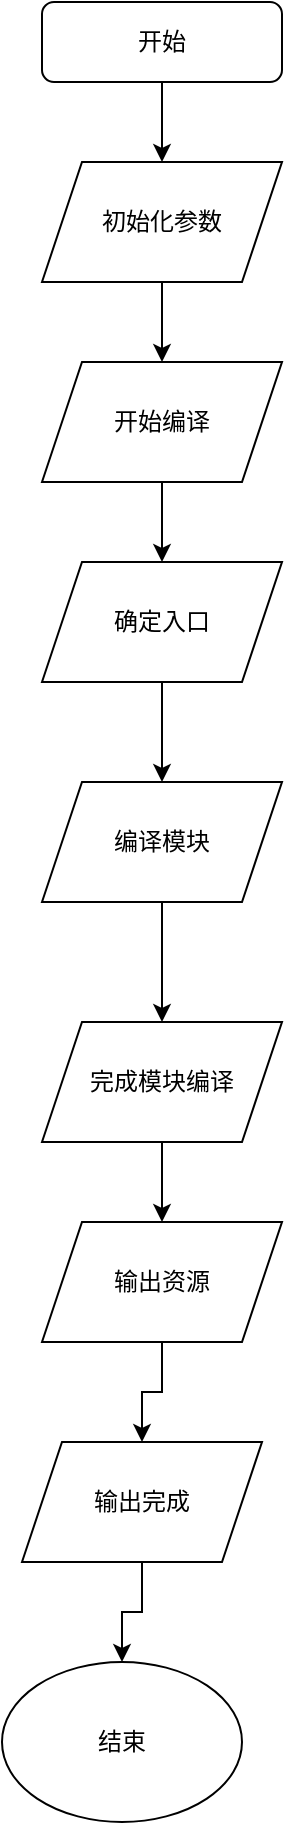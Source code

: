 <mxfile version="13.7.1" type="device"><diagram id="C5RBs43oDa-KdzZeNtuy" name="Page-1"><mxGraphModel dx="706" dy="551" grid="1" gridSize="10" guides="1" tooltips="1" connect="1" arrows="1" fold="1" page="1" pageScale="1" pageWidth="827" pageHeight="1169" math="0" shadow="0"><root><mxCell id="WIyWlLk6GJQsqaUBKTNV-0"/><mxCell id="WIyWlLk6GJQsqaUBKTNV-1" parent="WIyWlLk6GJQsqaUBKTNV-0"/><mxCell id="NNg5l7MwAVzZtWgsmgGF-2" value="" style="edgeStyle=orthogonalEdgeStyle;rounded=0;orthogonalLoop=1;jettySize=auto;html=1;" edge="1" parent="WIyWlLk6GJQsqaUBKTNV-1" source="WIyWlLk6GJQsqaUBKTNV-3" target="NNg5l7MwAVzZtWgsmgGF-0"><mxGeometry relative="1" as="geometry"/></mxCell><mxCell id="WIyWlLk6GJQsqaUBKTNV-3" value="开始" style="rounded=1;whiteSpace=wrap;html=1;fontSize=12;glass=0;strokeWidth=1;shadow=0;" parent="WIyWlLk6GJQsqaUBKTNV-1" vertex="1"><mxGeometry x="160" y="80" width="120" height="40" as="geometry"/></mxCell><mxCell id="NNg5l7MwAVzZtWgsmgGF-3" value="" style="edgeStyle=orthogonalEdgeStyle;rounded=0;orthogonalLoop=1;jettySize=auto;html=1;" edge="1" parent="WIyWlLk6GJQsqaUBKTNV-1" source="NNg5l7MwAVzZtWgsmgGF-0" target="NNg5l7MwAVzZtWgsmgGF-1"><mxGeometry relative="1" as="geometry"/></mxCell><mxCell id="NNg5l7MwAVzZtWgsmgGF-0" value="初始化参数" style="shape=parallelogram;perimeter=parallelogramPerimeter;whiteSpace=wrap;html=1;fixedSize=1;" vertex="1" parent="WIyWlLk6GJQsqaUBKTNV-1"><mxGeometry x="160" y="160" width="120" height="60" as="geometry"/></mxCell><mxCell id="NNg5l7MwAVzZtWgsmgGF-5" value="" style="edgeStyle=orthogonalEdgeStyle;rounded=0;orthogonalLoop=1;jettySize=auto;html=1;" edge="1" parent="WIyWlLk6GJQsqaUBKTNV-1" source="NNg5l7MwAVzZtWgsmgGF-1" target="NNg5l7MwAVzZtWgsmgGF-4"><mxGeometry relative="1" as="geometry"/></mxCell><mxCell id="NNg5l7MwAVzZtWgsmgGF-1" value="开始编译" style="shape=parallelogram;perimeter=parallelogramPerimeter;whiteSpace=wrap;html=1;fixedSize=1;" vertex="1" parent="WIyWlLk6GJQsqaUBKTNV-1"><mxGeometry x="160" y="260" width="120" height="60" as="geometry"/></mxCell><mxCell id="NNg5l7MwAVzZtWgsmgGF-7" value="" style="edgeStyle=orthogonalEdgeStyle;rounded=0;orthogonalLoop=1;jettySize=auto;html=1;" edge="1" parent="WIyWlLk6GJQsqaUBKTNV-1" source="NNg5l7MwAVzZtWgsmgGF-4" target="NNg5l7MwAVzZtWgsmgGF-6"><mxGeometry relative="1" as="geometry"/></mxCell><mxCell id="NNg5l7MwAVzZtWgsmgGF-4" value="确定入口" style="shape=parallelogram;perimeter=parallelogramPerimeter;whiteSpace=wrap;html=1;fixedSize=1;" vertex="1" parent="WIyWlLk6GJQsqaUBKTNV-1"><mxGeometry x="160" y="360" width="120" height="60" as="geometry"/></mxCell><mxCell id="NNg5l7MwAVzZtWgsmgGF-9" value="" style="edgeStyle=orthogonalEdgeStyle;rounded=0;orthogonalLoop=1;jettySize=auto;html=1;" edge="1" parent="WIyWlLk6GJQsqaUBKTNV-1" source="NNg5l7MwAVzZtWgsmgGF-6" target="NNg5l7MwAVzZtWgsmgGF-8"><mxGeometry relative="1" as="geometry"/></mxCell><mxCell id="NNg5l7MwAVzZtWgsmgGF-6" value="编译模块" style="shape=parallelogram;perimeter=parallelogramPerimeter;whiteSpace=wrap;html=1;fixedSize=1;" vertex="1" parent="WIyWlLk6GJQsqaUBKTNV-1"><mxGeometry x="160" y="470" width="120" height="60" as="geometry"/></mxCell><mxCell id="NNg5l7MwAVzZtWgsmgGF-11" value="" style="edgeStyle=orthogonalEdgeStyle;rounded=0;orthogonalLoop=1;jettySize=auto;html=1;" edge="1" parent="WIyWlLk6GJQsqaUBKTNV-1" source="NNg5l7MwAVzZtWgsmgGF-8" target="NNg5l7MwAVzZtWgsmgGF-10"><mxGeometry relative="1" as="geometry"/></mxCell><mxCell id="NNg5l7MwAVzZtWgsmgGF-8" value="完成模块编译" style="shape=parallelogram;perimeter=parallelogramPerimeter;whiteSpace=wrap;html=1;fixedSize=1;" vertex="1" parent="WIyWlLk6GJQsqaUBKTNV-1"><mxGeometry x="160" y="590" width="120" height="60" as="geometry"/></mxCell><mxCell id="NNg5l7MwAVzZtWgsmgGF-14" value="" style="edgeStyle=orthogonalEdgeStyle;rounded=0;orthogonalLoop=1;jettySize=auto;html=1;" edge="1" parent="WIyWlLk6GJQsqaUBKTNV-1" source="NNg5l7MwAVzZtWgsmgGF-10" target="NNg5l7MwAVzZtWgsmgGF-13"><mxGeometry relative="1" as="geometry"/></mxCell><mxCell id="NNg5l7MwAVzZtWgsmgGF-10" value="输出资源" style="shape=parallelogram;perimeter=parallelogramPerimeter;whiteSpace=wrap;html=1;fixedSize=1;" vertex="1" parent="WIyWlLk6GJQsqaUBKTNV-1"><mxGeometry x="160" y="690" width="120" height="60" as="geometry"/></mxCell><mxCell id="NNg5l7MwAVzZtWgsmgGF-16" value="" style="edgeStyle=orthogonalEdgeStyle;rounded=0;orthogonalLoop=1;jettySize=auto;html=1;" edge="1" parent="WIyWlLk6GJQsqaUBKTNV-1" source="NNg5l7MwAVzZtWgsmgGF-13" target="NNg5l7MwAVzZtWgsmgGF-15"><mxGeometry relative="1" as="geometry"/></mxCell><mxCell id="NNg5l7MwAVzZtWgsmgGF-13" value="输出完成" style="shape=parallelogram;perimeter=parallelogramPerimeter;whiteSpace=wrap;html=1;fixedSize=1;" vertex="1" parent="WIyWlLk6GJQsqaUBKTNV-1"><mxGeometry x="150" y="800" width="120" height="60" as="geometry"/></mxCell><mxCell id="NNg5l7MwAVzZtWgsmgGF-15" value="结束" style="ellipse;whiteSpace=wrap;html=1;" vertex="1" parent="WIyWlLk6GJQsqaUBKTNV-1"><mxGeometry x="140" y="910" width="120" height="80" as="geometry"/></mxCell></root></mxGraphModel></diagram></mxfile>